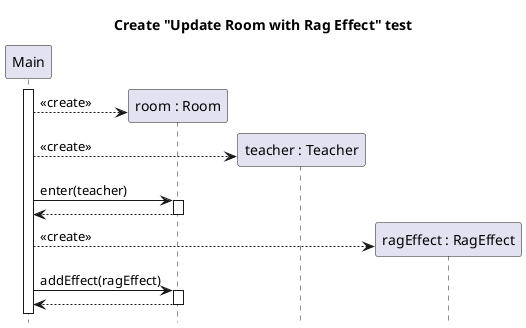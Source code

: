 @startuml room-update-rag-effect
title Create "Update Room with Rag Effect" test
hide footbox

skinparam SequenceReferenceBackgroundColor white

participant Main
participant "room : Room" as room
participant "teacher : Teacher" as teacher
participant "ragEffect : RagEffect" as rag

Main++
create room
Main --> room : <<create>>
create teacher
Main --> teacher : <<create>>
Main -> room ++ : enter(teacher)
return
create rag
Main --> rag : <<create>>

Main -> room ++ : addEffect(ragEffect)
return

@enduml